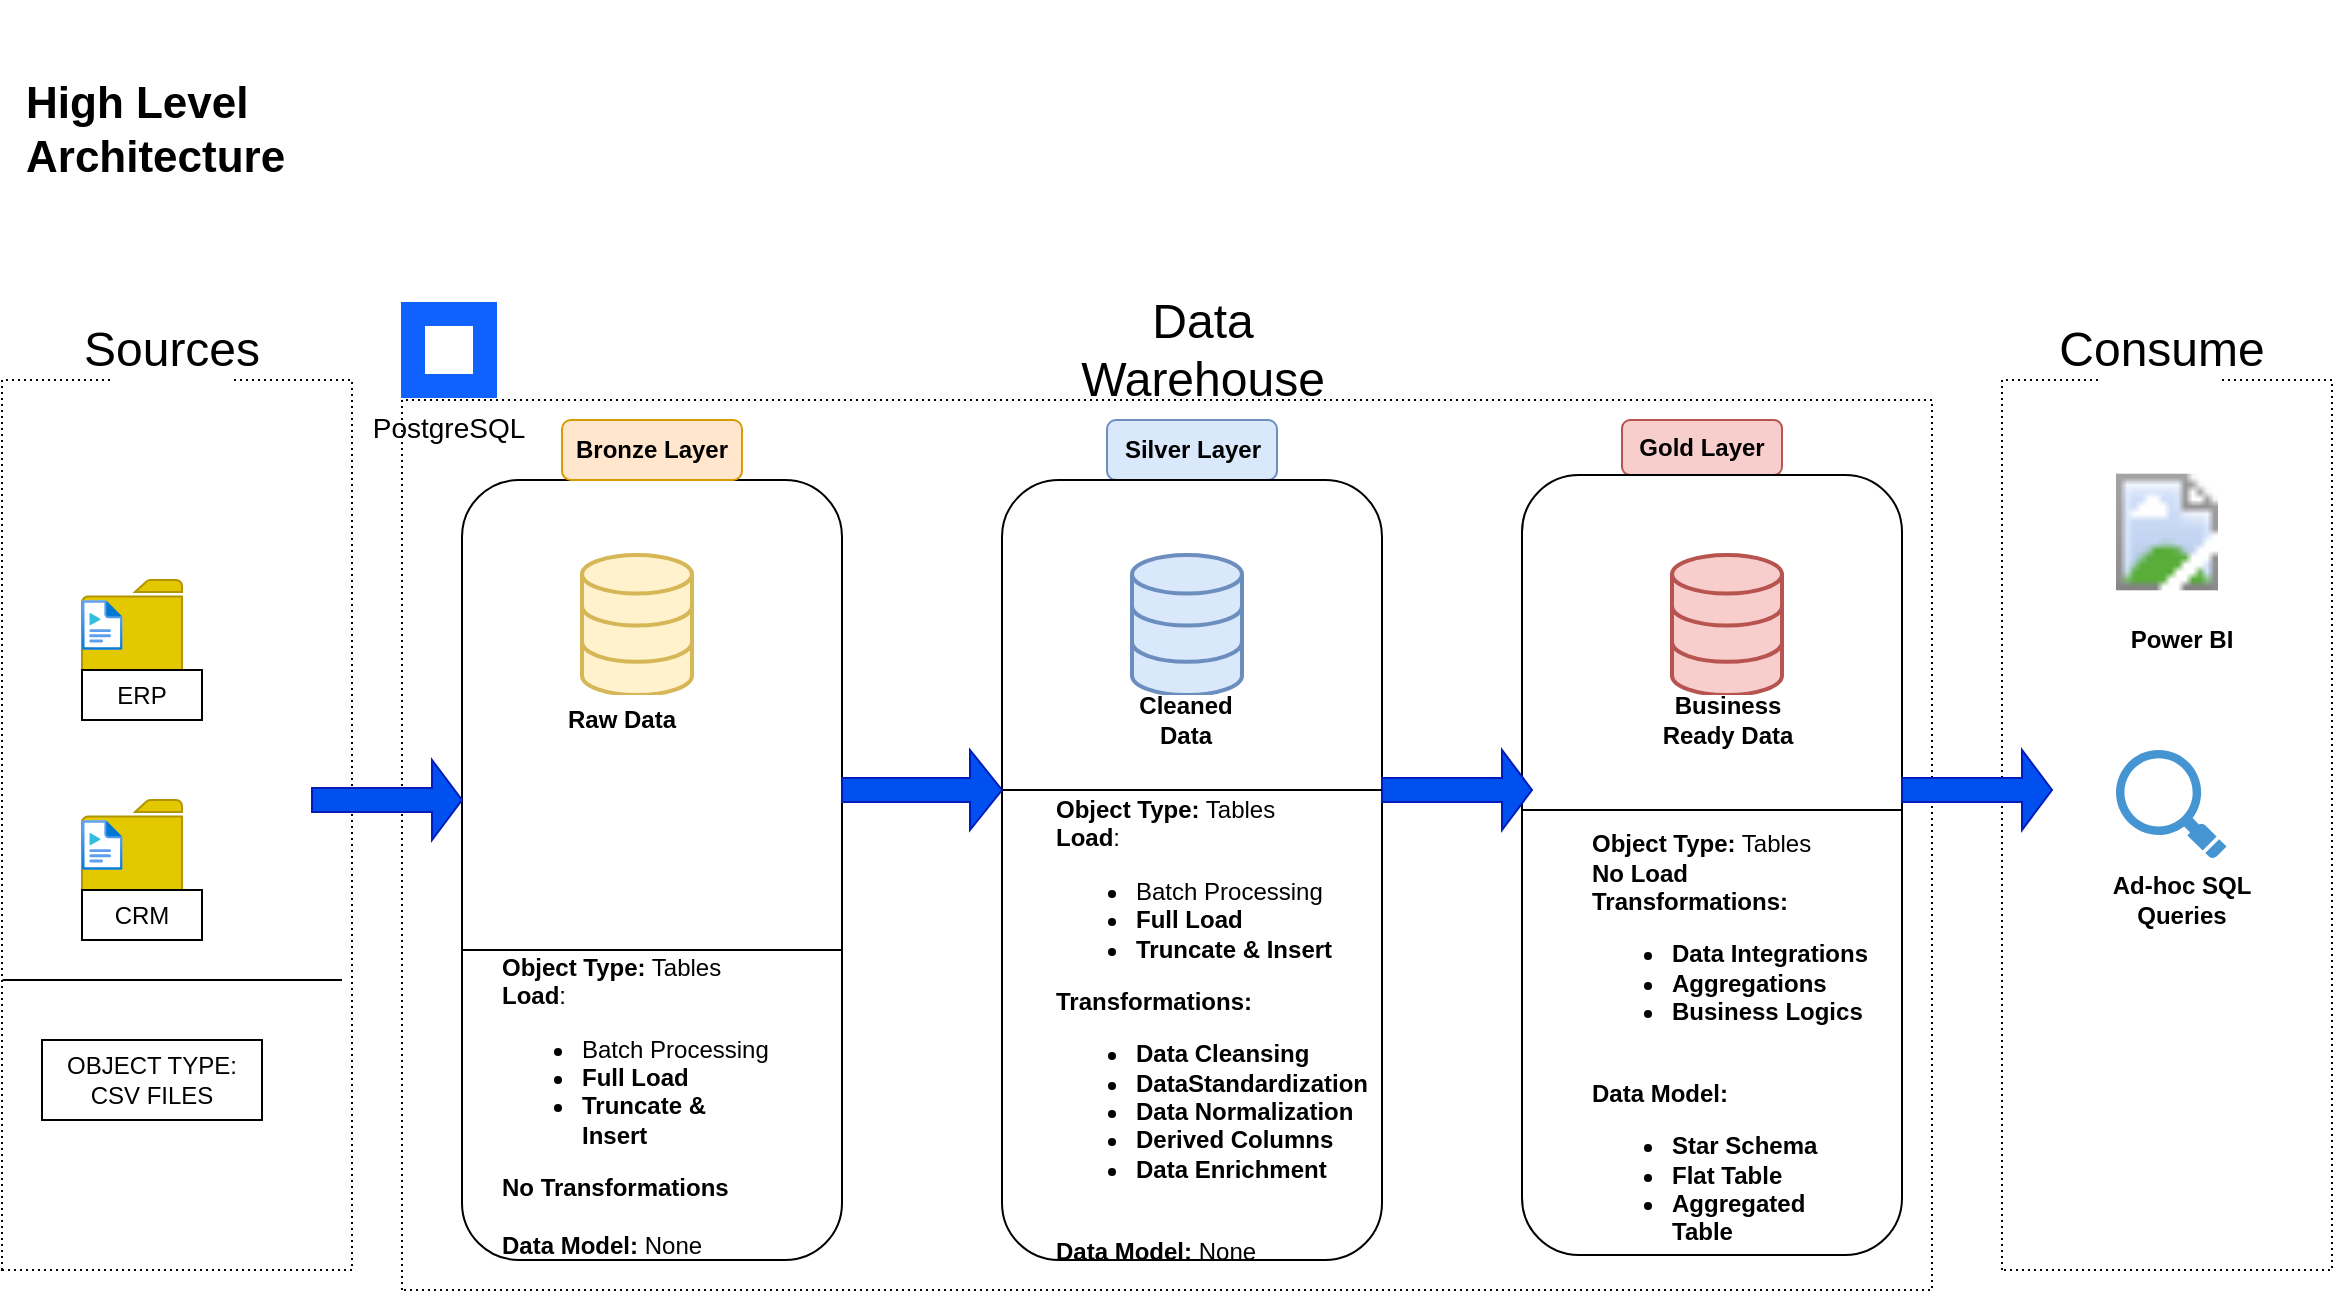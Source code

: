 <mxfile version="26.0.16">
  <diagram name="Page-1" id="dPSmptOxwNc39SZAluuu">
    <mxGraphModel dx="1434" dy="836" grid="1" gridSize="10" guides="1" tooltips="1" connect="1" arrows="1" fold="1" page="1" pageScale="1" pageWidth="850" pageHeight="1100" math="0" shadow="0">
      <root>
        <mxCell id="0" />
        <mxCell id="1" parent="0" />
        <mxCell id="WiW8Op58u_-MWI8aXkOO-41" value="" style="rounded=1;whiteSpace=wrap;html=1;fillColor=none;" vertex="1" parent="1">
          <mxGeometry x="260" y="320" width="190" height="390" as="geometry" />
        </mxCell>
        <mxCell id="WiW8Op58u_-MWI8aXkOO-1" value="" style="rounded=0;whiteSpace=wrap;html=1;rotation=-90;fillColor=none;dashed=1;dashPattern=1 2;" vertex="1" parent="1">
          <mxGeometry x="-105" y="405" width="445" height="175" as="geometry" />
        </mxCell>
        <mxCell id="WiW8Op58u_-MWI8aXkOO-2" value="&lt;font style=&quot;font-size: 24px;&quot;&gt;Sources&lt;/font&gt;" style="whiteSpace=wrap;html=1;aspect=fixed;strokeColor=none;" vertex="1" parent="1">
          <mxGeometry x="85.15" y="225" width="60" height="60" as="geometry" />
        </mxCell>
        <mxCell id="WiW8Op58u_-MWI8aXkOO-5" value="" style="rounded=0;whiteSpace=wrap;html=1;rotation=-90;fillColor=none;dashed=1;dashPattern=1 2;" vertex="1" parent="1">
          <mxGeometry x="890" y="410" width="445" height="165" as="geometry" />
        </mxCell>
        <mxCell id="WiW8Op58u_-MWI8aXkOO-6" value="&lt;font style=&quot;font-size: 24px;&quot;&gt;Consume&lt;/font&gt;" style="whiteSpace=wrap;html=1;aspect=fixed;strokeColor=none;" vertex="1" parent="1">
          <mxGeometry x="1080" y="225" width="60" height="60" as="geometry" />
        </mxCell>
        <mxCell id="WiW8Op58u_-MWI8aXkOO-7" value="" style="rounded=0;whiteSpace=wrap;html=1;rotation=-90;fillColor=none;dashed=1;dashPattern=1 2;" vertex="1" parent="1">
          <mxGeometry x="390" y="120" width="445" height="765" as="geometry" />
        </mxCell>
        <mxCell id="WiW8Op58u_-MWI8aXkOO-8" value="&lt;font style=&quot;font-size: 24px;&quot;&gt;Data Warehouse&lt;/font&gt;" style="whiteSpace=wrap;html=1;aspect=fixed;strokeColor=none;" vertex="1" parent="1">
          <mxGeometry x="607.5" y="232.5" width="45" height="45" as="geometry" />
        </mxCell>
        <mxCell id="WiW8Op58u_-MWI8aXkOO-10" value="Bronze Layer" style="rounded=1;whiteSpace=wrap;html=1;fillColor=#ffe6cc;strokeColor=#d79b00;fontStyle=1" vertex="1" parent="1">
          <mxGeometry x="310" y="290" width="90" height="30" as="geometry" />
        </mxCell>
        <mxCell id="WiW8Op58u_-MWI8aXkOO-11" value="" style="rounded=1;whiteSpace=wrap;html=1;fillColor=none;strokeColor=none;" vertex="1" parent="1">
          <mxGeometry x="240" y="330" width="90" height="350" as="geometry" />
        </mxCell>
        <mxCell id="WiW8Op58u_-MWI8aXkOO-12" value="Silver Layer" style="rounded=1;whiteSpace=wrap;html=1;fillColor=#dae8fc;strokeColor=#6c8ebf;fontStyle=1" vertex="1" parent="1">
          <mxGeometry x="582.5" y="290" width="85" height="30" as="geometry" />
        </mxCell>
        <mxCell id="WiW8Op58u_-MWI8aXkOO-13" value="" style="rounded=1;whiteSpace=wrap;html=1;fillColor=none;" vertex="1" parent="1">
          <mxGeometry x="530" y="320" width="190" height="390" as="geometry" />
        </mxCell>
        <mxCell id="WiW8Op58u_-MWI8aXkOO-14" value="Gold Layer" style="rounded=1;whiteSpace=wrap;html=1;fillColor=#f8cecc;strokeColor=#b85450;fontStyle=1" vertex="1" parent="1">
          <mxGeometry x="840" y="290" width="80" height="27.5" as="geometry" />
        </mxCell>
        <mxCell id="WiW8Op58u_-MWI8aXkOO-15" value="" style="rounded=1;whiteSpace=wrap;html=1;fillColor=none;" vertex="1" parent="1">
          <mxGeometry x="790" y="317.5" width="190" height="390" as="geometry" />
        </mxCell>
        <mxCell id="WiW8Op58u_-MWI8aXkOO-23" value="" style="shape=singleArrow;whiteSpace=wrap;html=1;fillColor=#0050ef;strokeColor=#001DBC;fontColor=#ffffff;" vertex="1" parent="1">
          <mxGeometry x="720" y="455" width="75" height="40" as="geometry" />
        </mxCell>
        <mxCell id="WiW8Op58u_-MWI8aXkOO-26" value="" style="shape=singleArrow;whiteSpace=wrap;html=1;fillColor=#0050ef;strokeColor=#001DBC;fontColor=#ffffff;" vertex="1" parent="1">
          <mxGeometry x="185" y="460" width="75" height="40" as="geometry" />
        </mxCell>
        <mxCell id="WiW8Op58u_-MWI8aXkOO-27" value="" style="shape=singleArrow;whiteSpace=wrap;html=1;fillColor=#0050ef;strokeColor=#001DBC;fontColor=#ffffff;" vertex="1" parent="1">
          <mxGeometry x="980" y="455" width="75" height="40" as="geometry" />
        </mxCell>
        <mxCell id="WiW8Op58u_-MWI8aXkOO-28" value="" style="sketch=0;pointerEvents=1;shadow=0;dashed=0;html=1;strokeColor=#B09500;labelPosition=center;verticalLabelPosition=bottom;verticalAlign=top;outlineConnect=0;align=center;shape=mxgraph.office.concepts.folder;fillColor=#e3c800;fontColor=#000000;" vertex="1" parent="1">
          <mxGeometry x="70" y="370" width="50" height="45" as="geometry" />
        </mxCell>
        <mxCell id="WiW8Op58u_-MWI8aXkOO-29" value="" style="sketch=0;pointerEvents=1;shadow=0;dashed=0;html=1;strokeColor=#B09500;labelPosition=center;verticalLabelPosition=bottom;verticalAlign=top;outlineConnect=0;align=center;shape=mxgraph.office.concepts.folder;fillColor=#e3c800;fontColor=#000000;" vertex="1" parent="1">
          <mxGeometry x="70" y="480" width="50" height="45" as="geometry" />
        </mxCell>
        <mxCell id="WiW8Op58u_-MWI8aXkOO-30" value="ERP" style="rounded=0;whiteSpace=wrap;html=1;" vertex="1" parent="1">
          <mxGeometry x="70" y="415" width="60" height="25" as="geometry" />
        </mxCell>
        <mxCell id="WiW8Op58u_-MWI8aXkOO-31" value="CRM" style="rounded=0;whiteSpace=wrap;html=1;" vertex="1" parent="1">
          <mxGeometry x="70" y="525" width="60" height="25" as="geometry" />
        </mxCell>
        <mxCell id="WiW8Op58u_-MWI8aXkOO-32" value="" style="image;aspect=fixed;html=1;points=[];align=center;fontSize=12;image=img/lib/azure2/general/Media_File.svg;" vertex="1" parent="1">
          <mxGeometry x="70" y="380" width="20.31" height="25" as="geometry" />
        </mxCell>
        <mxCell id="WiW8Op58u_-MWI8aXkOO-33" value="" style="image;aspect=fixed;html=1;points=[];align=center;fontSize=12;image=img/lib/azure2/general/Media_File.svg;" vertex="1" parent="1">
          <mxGeometry x="70" y="490" width="20.31" height="25" as="geometry" />
        </mxCell>
        <mxCell id="WiW8Op58u_-MWI8aXkOO-34" value="OBJECT TYPE: CSV FILES" style="rounded=0;whiteSpace=wrap;html=1;" vertex="1" parent="1">
          <mxGeometry x="50" y="600" width="110" height="40" as="geometry" />
        </mxCell>
        <mxCell id="WiW8Op58u_-MWI8aXkOO-35" value="" style="html=1;verticalLabelPosition=bottom;align=center;labelBackgroundColor=#ffffff;verticalAlign=top;strokeWidth=2;strokeColor=#b85450;shadow=0;dashed=0;shape=mxgraph.ios7.icons.data;fillColor=#f8cecc;" vertex="1" parent="1">
          <mxGeometry x="865" y="357.5" width="55" height="70" as="geometry" />
        </mxCell>
        <mxCell id="WiW8Op58u_-MWI8aXkOO-36" value="" style="html=1;verticalLabelPosition=bottom;align=center;labelBackgroundColor=#ffffff;verticalAlign=top;strokeWidth=2;strokeColor=#6c8ebf;shadow=0;dashed=0;shape=mxgraph.ios7.icons.data;fillColor=#dae8fc;" vertex="1" parent="1">
          <mxGeometry x="595" y="357.5" width="55" height="70" as="geometry" />
        </mxCell>
        <mxCell id="WiW8Op58u_-MWI8aXkOO-37" value="" style="html=1;verticalLabelPosition=bottom;align=center;labelBackgroundColor=#ffffff;verticalAlign=top;strokeWidth=2;strokeColor=#d6b656;shadow=0;dashed=0;shape=mxgraph.ios7.icons.data;fillColor=#fff2cc;" vertex="1" parent="1">
          <mxGeometry x="320" y="357.5" width="55" height="70" as="geometry" />
        </mxCell>
        <mxCell id="WiW8Op58u_-MWI8aXkOO-38" value="Raw Data" style="rounded=0;whiteSpace=wrap;html=1;strokeColor=none;fontStyle=1" vertex="1" parent="1">
          <mxGeometry x="310" y="427.5" width="60" height="25" as="geometry" />
        </mxCell>
        <mxCell id="WiW8Op58u_-MWI8aXkOO-39" value="Cleaned Data" style="rounded=0;whiteSpace=wrap;html=1;strokeColor=none;fontStyle=1" vertex="1" parent="1">
          <mxGeometry x="582.5" y="427.5" width="77.5" height="25" as="geometry" />
        </mxCell>
        <mxCell id="WiW8Op58u_-MWI8aXkOO-40" value="Business Ready Data" style="rounded=0;whiteSpace=wrap;html=1;strokeColor=none;fontStyle=1" vertex="1" parent="1">
          <mxGeometry x="847.5" y="427.5" width="90" height="25" as="geometry" />
        </mxCell>
        <mxCell id="WiW8Op58u_-MWI8aXkOO-42" value="" style="line;strokeWidth=1;rotatable=0;dashed=0;labelPosition=right;align=left;verticalAlign=middle;spacingTop=0;spacingLeft=6;points=[];portConstraint=eastwest;" vertex="1" parent="1">
          <mxGeometry x="30.31" y="565" width="169.69" height="10" as="geometry" />
        </mxCell>
        <mxCell id="WiW8Op58u_-MWI8aXkOO-45" value="" style="line;strokeWidth=1;rotatable=0;dashed=0;labelPosition=right;align=left;verticalAlign=middle;spacingTop=0;spacingLeft=6;points=[];portConstraint=eastwest;" vertex="1" parent="1">
          <mxGeometry x="790" y="480" width="190" height="10" as="geometry" />
        </mxCell>
        <mxCell id="WiW8Op58u_-MWI8aXkOO-46" value="&lt;font&gt;&lt;b style=&quot;&quot;&gt;Object Type:&lt;/b&gt; Tables&lt;/font&gt;&lt;div&gt;&lt;font&gt;&lt;b&gt;Load&lt;/b&gt;:&amp;nbsp;&lt;/font&gt;&lt;/div&gt;&lt;div&gt;&lt;ul&gt;&lt;li&gt;&lt;font&gt;Batch Processing&lt;/font&gt;&lt;/li&gt;&lt;li&gt;&lt;b&gt;&lt;font&gt;Full Load&lt;/font&gt;&lt;/b&gt;&lt;/li&gt;&lt;li&gt;&lt;b&gt;&lt;font&gt;Truncate &amp;amp; Insert&lt;/font&gt;&lt;/b&gt;&lt;/li&gt;&lt;/ul&gt;&lt;/div&gt;&lt;div&gt;&lt;b&gt;&lt;font&gt;No Transformations&lt;/font&gt;&lt;/b&gt;&lt;/div&gt;&lt;div&gt;&lt;b&gt;&lt;font&gt;&lt;br&gt;&lt;/font&gt;&lt;/b&gt;&lt;/div&gt;&lt;div&gt;&lt;font&gt;&lt;b style=&quot;&quot;&gt;Data Model:&lt;/b&gt; None&lt;/font&gt;&lt;/div&gt;" style="rounded=0;whiteSpace=wrap;html=1;fillColor=none;dashed=1;align=left;strokeColor=none;" vertex="1" parent="1">
          <mxGeometry x="277.5" y="557.5" width="140" height="150" as="geometry" />
        </mxCell>
        <mxCell id="WiW8Op58u_-MWI8aXkOO-48" value="" style="line;strokeWidth=1;rotatable=0;dashed=0;labelPosition=right;align=left;verticalAlign=middle;spacingTop=0;spacingLeft=6;points=[];portConstraint=eastwest;" vertex="1" parent="1">
          <mxGeometry x="530" y="470" width="190" height="10" as="geometry" />
        </mxCell>
        <mxCell id="WiW8Op58u_-MWI8aXkOO-49" value="" style="line;strokeWidth=1;rotatable=0;dashed=0;labelPosition=right;align=left;verticalAlign=middle;spacingTop=0;spacingLeft=6;points=[];portConstraint=eastwest;" vertex="1" parent="1">
          <mxGeometry x="260" y="550" width="190" height="10" as="geometry" />
        </mxCell>
        <mxCell id="WiW8Op58u_-MWI8aXkOO-50" value="" style="shape=singleArrow;whiteSpace=wrap;html=1;fillColor=#0050ef;strokeColor=#001DBC;fontColor=#ffffff;" vertex="1" parent="1">
          <mxGeometry x="450" y="455" width="80" height="40" as="geometry" />
        </mxCell>
        <mxCell id="WiW8Op58u_-MWI8aXkOO-53" value="&lt;font&gt;&lt;b style=&quot;&quot;&gt;Object Type:&lt;/b&gt; Tables&lt;/font&gt;&lt;div&gt;&lt;font&gt;&lt;b&gt;Load&lt;/b&gt;:&amp;nbsp;&lt;/font&gt;&lt;/div&gt;&lt;div&gt;&lt;ul&gt;&lt;li&gt;&lt;font&gt;Batch Processing&lt;/font&gt;&lt;/li&gt;&lt;li&gt;&lt;b&gt;&lt;font&gt;Full Load&lt;/font&gt;&lt;/b&gt;&lt;/li&gt;&lt;li&gt;&lt;b&gt;&lt;font&gt;Truncate &amp;amp; Insert&lt;/font&gt;&lt;/b&gt;&lt;/li&gt;&lt;/ul&gt;&lt;/div&gt;&lt;div&gt;&lt;b&gt;&lt;font&gt;Transformations:&lt;/font&gt;&lt;/b&gt;&lt;/div&gt;&lt;div&gt;&lt;ul&gt;&lt;li&gt;&lt;b&gt;&lt;font&gt;Data Cleansing&lt;/font&gt;&lt;/b&gt;&lt;/li&gt;&lt;li&gt;&lt;b&gt;&lt;font&gt;DataStandardization&lt;/font&gt;&lt;/b&gt;&lt;/li&gt;&lt;li&gt;&lt;b&gt;&lt;font&gt;Data Normalization&lt;/font&gt;&lt;/b&gt;&lt;/li&gt;&lt;li&gt;&lt;b&gt;&lt;font&gt;Derived Columns&lt;/font&gt;&lt;/b&gt;&lt;/li&gt;&lt;li&gt;&lt;b&gt;&lt;font&gt;Data Enrichment&lt;/font&gt;&lt;/b&gt;&lt;/li&gt;&lt;/ul&gt;&lt;/div&gt;&lt;div&gt;&lt;b&gt;&lt;font&gt;&lt;br&gt;&lt;/font&gt;&lt;/b&gt;&lt;/div&gt;&lt;div&gt;&lt;font&gt;&lt;b style=&quot;&quot;&gt;Data Model:&lt;/b&gt; None&lt;/font&gt;&lt;/div&gt;" style="rounded=0;whiteSpace=wrap;html=1;fillColor=none;dashed=1;align=left;strokeColor=none;" vertex="1" parent="1">
          <mxGeometry x="555" y="520" width="140" height="150" as="geometry" />
        </mxCell>
        <mxCell id="WiW8Op58u_-MWI8aXkOO-54" value="&lt;font&gt;&lt;b style=&quot;&quot;&gt;Object Type:&lt;/b&gt; Tables&lt;/font&gt;&lt;div&gt;&lt;font&gt;&lt;b&gt;No Load&lt;/b&gt;&lt;/font&gt;&lt;/div&gt;&lt;div&gt;&lt;b&gt;&lt;font&gt;Transformations:&lt;/font&gt;&lt;/b&gt;&lt;/div&gt;&lt;div&gt;&lt;ul&gt;&lt;li&gt;&lt;b&gt;&lt;font&gt;Data Integrations&lt;/font&gt;&lt;/b&gt;&lt;/li&gt;&lt;li&gt;&lt;b&gt;Aggregations&lt;/b&gt;&lt;/li&gt;&lt;li&gt;&lt;b&gt;Business Logics&lt;/b&gt;&lt;/li&gt;&lt;/ul&gt;&lt;/div&gt;&lt;div&gt;&lt;b&gt;&lt;font&gt;&lt;br&gt;&lt;/font&gt;&lt;/b&gt;&lt;/div&gt;&lt;div&gt;&lt;font&gt;&lt;b style=&quot;&quot;&gt;Data Model:&lt;/b&gt;&lt;/font&gt;&lt;/div&gt;&lt;div&gt;&lt;ul&gt;&lt;li&gt;&lt;font&gt;&lt;b style=&quot;&quot;&gt;Star Schema&lt;/b&gt;&lt;/font&gt;&lt;/li&gt;&lt;li&gt;&lt;font&gt;&lt;b style=&quot;&quot;&gt;Flat Table&lt;/b&gt;&lt;/font&gt;&lt;/li&gt;&lt;li&gt;&lt;b&gt;Aggregated Table&lt;/b&gt;&lt;/li&gt;&lt;/ul&gt;&lt;/div&gt;" style="rounded=0;whiteSpace=wrap;html=1;fillColor=none;dashed=1;align=left;strokeColor=none;" vertex="1" parent="1">
          <mxGeometry x="822.5" y="530" width="140" height="150" as="geometry" />
        </mxCell>
        <mxCell id="WiW8Op58u_-MWI8aXkOO-56" value="" style="image;aspect=fixed;html=1;points=[];align=center;fontSize=12;image=img/lib/azure2/power_platform/PowerBI.svg;" vertex="1" parent="1">
          <mxGeometry x="1087" y="312" width="51" height="68" as="geometry" />
        </mxCell>
        <mxCell id="WiW8Op58u_-MWI8aXkOO-57" value="" style="shadow=0;dashed=0;html=1;strokeColor=none;fillColor=#4495D1;labelPosition=center;verticalLabelPosition=bottom;verticalAlign=top;align=center;outlineConnect=0;shape=mxgraph.veeam.magnifying_glass;pointerEvents=1;" vertex="1" parent="1">
          <mxGeometry x="1087" y="455" width="55.2" height="54.4" as="geometry" />
        </mxCell>
        <mxCell id="WiW8Op58u_-MWI8aXkOO-58" value="Power BI" style="rounded=0;whiteSpace=wrap;html=1;strokeColor=none;fillColor=none;fontStyle=1" vertex="1" parent="1">
          <mxGeometry x="1080" y="385" width="80" height="30" as="geometry" />
        </mxCell>
        <mxCell id="WiW8Op58u_-MWI8aXkOO-59" value="Ad-hoc SQL Queries" style="rounded=0;whiteSpace=wrap;html=1;strokeColor=none;fillColor=none;fontStyle=1" vertex="1" parent="1">
          <mxGeometry x="1080" y="515" width="80" height="30" as="geometry" />
        </mxCell>
        <mxCell id="WiW8Op58u_-MWI8aXkOO-65" value="PostgreSQL" style="shape=rect;fillColor=#0F62FE;aspect=fixed;resizable=0;labelPosition=center;verticalLabelPosition=bottom;align=center;verticalAlign=top;strokeColor=none;fontSize=14;" vertex="1" parent="1">
          <mxGeometry x="229.5" y="231" width="48" height="48" as="geometry" />
        </mxCell>
        <mxCell id="WiW8Op58u_-MWI8aXkOO-66" value="" style="fillColor=#ffffff;strokeColor=none;dashed=0;outlineConnect=0;html=1;labelPosition=center;verticalLabelPosition=bottom;verticalAlign=top;part=1;movable=0;resizable=0;rotatable=0;shape=mxgraph.ibm_cloud.database--postgresql" vertex="1" parent="WiW8Op58u_-MWI8aXkOO-65">
          <mxGeometry width="24" height="24" relative="1" as="geometry">
            <mxPoint x="12" y="12" as="offset" />
          </mxGeometry>
        </mxCell>
        <mxCell id="WiW8Op58u_-MWI8aXkOO-67" value="&lt;font style=&quot;font-size: 22px;&quot;&gt;High Level Architecture&lt;/font&gt;" style="whiteSpace=wrap;html=1;aspect=fixed;align=left;fillColor=none;strokeColor=none;rounded=1;fontStyle=1" vertex="1" parent="1">
          <mxGeometry x="40.16" y="80" width="129.84" height="129.84" as="geometry" />
        </mxCell>
      </root>
    </mxGraphModel>
  </diagram>
</mxfile>
